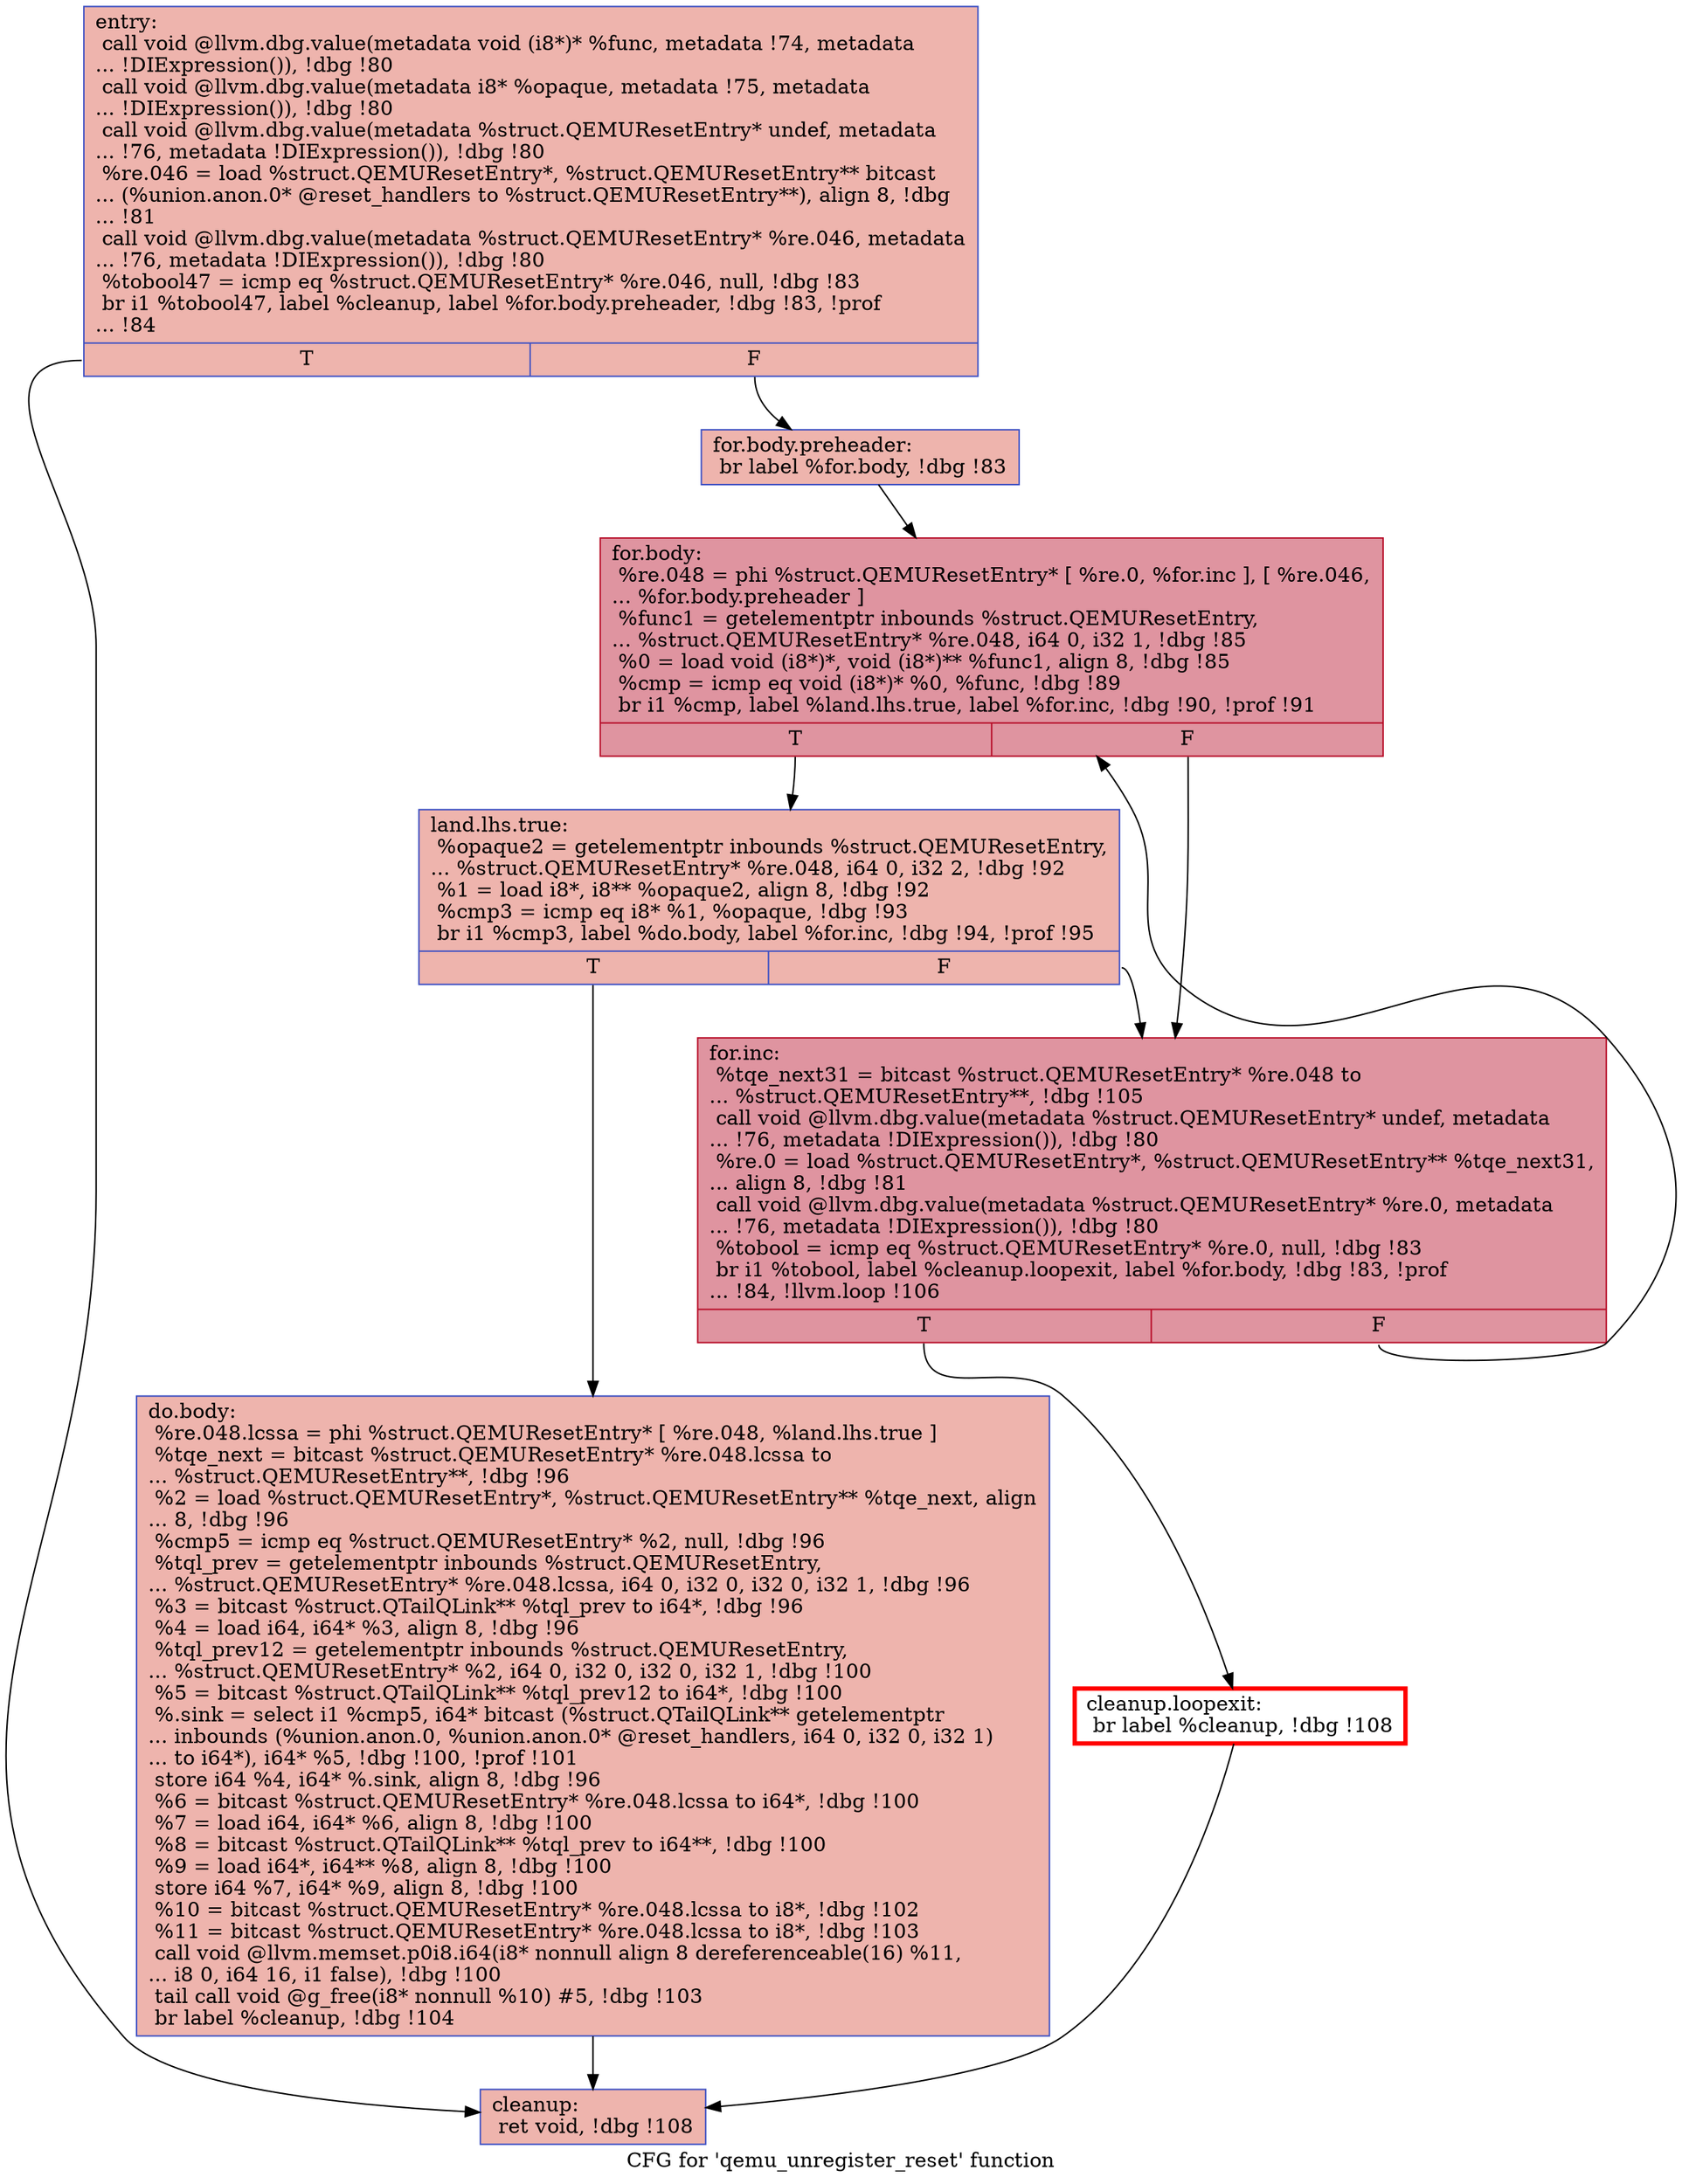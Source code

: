 digraph "CFG for 'qemu_unregister_reset' function" {
	label="CFG for 'qemu_unregister_reset' function";

	Node0x55a444659d90 [shape=record,color="#3d50c3ff", style=filled, fillcolor="#d8564670",label="{entry:\l  call void @llvm.dbg.value(metadata void (i8*)* %func, metadata !74, metadata\l... !DIExpression()), !dbg !80\l  call void @llvm.dbg.value(metadata i8* %opaque, metadata !75, metadata\l... !DIExpression()), !dbg !80\l  call void @llvm.dbg.value(metadata %struct.QEMUResetEntry* undef, metadata\l... !76, metadata !DIExpression()), !dbg !80\l  %re.046 = load %struct.QEMUResetEntry*, %struct.QEMUResetEntry** bitcast\l... (%union.anon.0* @reset_handlers to %struct.QEMUResetEntry**), align 8, !dbg\l... !81\l  call void @llvm.dbg.value(metadata %struct.QEMUResetEntry* %re.046, metadata\l... !76, metadata !DIExpression()), !dbg !80\l  %tobool47 = icmp eq %struct.QEMUResetEntry* %re.046, null, !dbg !83\l  br i1 %tobool47, label %cleanup, label %for.body.preheader, !dbg !83, !prof\l... !84\l|{<s0>T|<s1>F}}"];
	Node0x55a444659d90:s0 -> Node0x55a4445bc590;
	Node0x55a444659d90:s1 -> Node0x55a44477b5a0;
	Node0x55a44477b5a0 [shape=record,color="#3d50c3ff", style=filled, fillcolor="#d8564670",label="{for.body.preheader:                               \l  br label %for.body, !dbg !83\l}"];
	Node0x55a44477b5a0 -> Node0x55a44466a850;
	Node0x55a44466a850 [shape=record,color="#b70d28ff", style=filled, fillcolor="#b70d2870",label="{for.body:                                         \l  %re.048 = phi %struct.QEMUResetEntry* [ %re.0, %for.inc ], [ %re.046,\l... %for.body.preheader ]\l  %func1 = getelementptr inbounds %struct.QEMUResetEntry,\l... %struct.QEMUResetEntry* %re.048, i64 0, i32 1, !dbg !85\l  %0 = load void (i8*)*, void (i8*)** %func1, align 8, !dbg !85\l  %cmp = icmp eq void (i8*)* %0, %func, !dbg !89\l  br i1 %cmp, label %land.lhs.true, label %for.inc, !dbg !90, !prof !91\l|{<s0>T|<s1>F}}"];
	Node0x55a44466a850:s0 -> Node0x55a44466aca0;
	Node0x55a44466a850:s1 -> Node0x55a44466a7c0;
	Node0x55a44466aca0 [shape=record,color="#3d50c3ff", style=filled, fillcolor="#d8564670",label="{land.lhs.true:                                    \l  %opaque2 = getelementptr inbounds %struct.QEMUResetEntry,\l... %struct.QEMUResetEntry* %re.048, i64 0, i32 2, !dbg !92\l  %1 = load i8*, i8** %opaque2, align 8, !dbg !92\l  %cmp3 = icmp eq i8* %1, %opaque, !dbg !93\l  br i1 %cmp3, label %do.body, label %for.inc, !dbg !94, !prof !95\l|{<s0>T|<s1>F}}"];
	Node0x55a44466aca0:s0 -> Node0x55a44466ccb0;
	Node0x55a44466aca0:s1 -> Node0x55a44466a7c0;
	Node0x55a44466ccb0 [shape=record,color="#3d50c3ff", style=filled, fillcolor="#d8564670",label="{do.body:                                          \l  %re.048.lcssa = phi %struct.QEMUResetEntry* [ %re.048, %land.lhs.true ]\l  %tqe_next = bitcast %struct.QEMUResetEntry* %re.048.lcssa to\l... %struct.QEMUResetEntry**, !dbg !96\l  %2 = load %struct.QEMUResetEntry*, %struct.QEMUResetEntry** %tqe_next, align\l... 8, !dbg !96\l  %cmp5 = icmp eq %struct.QEMUResetEntry* %2, null, !dbg !96\l  %tql_prev = getelementptr inbounds %struct.QEMUResetEntry,\l... %struct.QEMUResetEntry* %re.048.lcssa, i64 0, i32 0, i32 0, i32 1, !dbg !96\l  %3 = bitcast %struct.QTailQLink** %tql_prev to i64*, !dbg !96\l  %4 = load i64, i64* %3, align 8, !dbg !96\l  %tql_prev12 = getelementptr inbounds %struct.QEMUResetEntry,\l... %struct.QEMUResetEntry* %2, i64 0, i32 0, i32 0, i32 1, !dbg !100\l  %5 = bitcast %struct.QTailQLink** %tql_prev12 to i64*, !dbg !100\l  %.sink = select i1 %cmp5, i64* bitcast (%struct.QTailQLink** getelementptr\l... inbounds (%union.anon.0, %union.anon.0* @reset_handlers, i64 0, i32 0, i32 1)\l... to i64*), i64* %5, !dbg !100, !prof !101\l  store i64 %4, i64* %.sink, align 8, !dbg !96\l  %6 = bitcast %struct.QEMUResetEntry* %re.048.lcssa to i64*, !dbg !100\l  %7 = load i64, i64* %6, align 8, !dbg !100\l  %8 = bitcast %struct.QTailQLink** %tql_prev to i64**, !dbg !100\l  %9 = load i64*, i64** %8, align 8, !dbg !100\l  store i64 %7, i64* %9, align 8, !dbg !100\l  %10 = bitcast %struct.QEMUResetEntry* %re.048.lcssa to i8*, !dbg !102\l  %11 = bitcast %struct.QEMUResetEntry* %re.048.lcssa to i8*, !dbg !103\l  call void @llvm.memset.p0i8.i64(i8* nonnull align 8 dereferenceable(16) %11,\l... i8 0, i64 16, i1 false), !dbg !100\l  tail call void @g_free(i8* nonnull %10) #5, !dbg !103\l  br label %cleanup, !dbg !104\l}"];
	Node0x55a44466ccb0 -> Node0x55a4445bc590;
	Node0x55a44466a7c0 [shape=record,color="#b70d28ff", style=filled, fillcolor="#b70d2870",label="{for.inc:                                          \l  %tqe_next31 = bitcast %struct.QEMUResetEntry* %re.048 to\l... %struct.QEMUResetEntry**, !dbg !105\l  call void @llvm.dbg.value(metadata %struct.QEMUResetEntry* undef, metadata\l... !76, metadata !DIExpression()), !dbg !80\l  %re.0 = load %struct.QEMUResetEntry*, %struct.QEMUResetEntry** %tqe_next31,\l... align 8, !dbg !81\l  call void @llvm.dbg.value(metadata %struct.QEMUResetEntry* %re.0, metadata\l... !76, metadata !DIExpression()), !dbg !80\l  %tobool = icmp eq %struct.QEMUResetEntry* %re.0, null, !dbg !83\l  br i1 %tobool, label %cleanup.loopexit, label %for.body, !dbg !83, !prof\l... !84, !llvm.loop !106\l|{<s0>T|<s1>F}}"];
	Node0x55a44466a7c0:s0 -> Node0x55a44477b740;
	Node0x55a44466a7c0:s1 -> Node0x55a44466a850;
	Node0x55a44477b740 [shape=record,penwidth=3.0, color="red",label="{cleanup.loopexit:                                 \l  br label %cleanup, !dbg !108\l}"];
	Node0x55a44477b740 -> Node0x55a4445bc590;
	Node0x55a4445bc590 [shape=record,color="#3d50c3ff", style=filled, fillcolor="#d8564670",label="{cleanup:                                          \l  ret void, !dbg !108\l}"];
}
